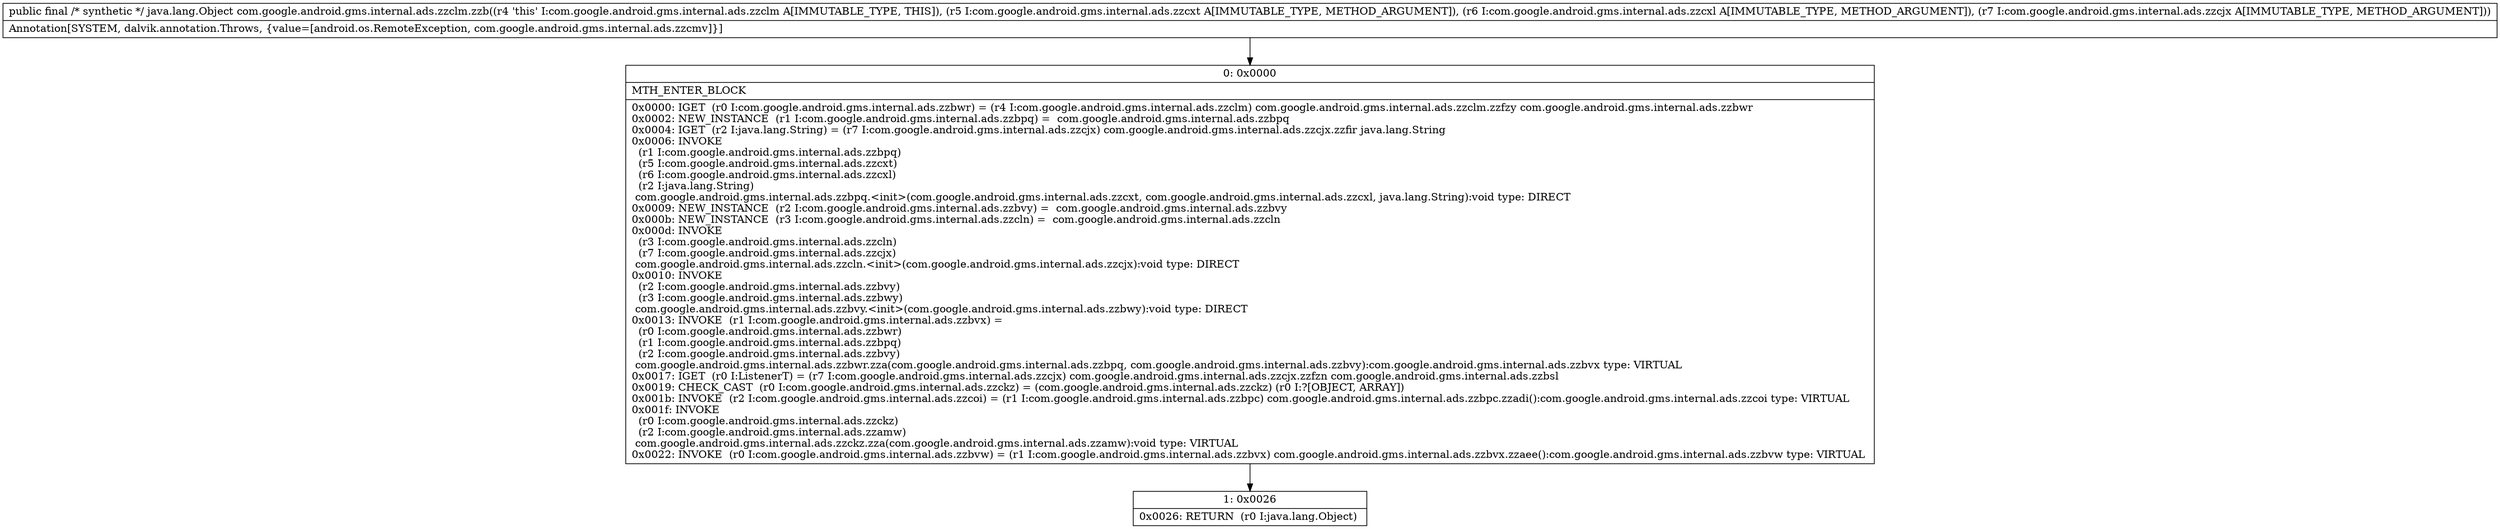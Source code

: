 digraph "CFG forcom.google.android.gms.internal.ads.zzclm.zzb(Lcom\/google\/android\/gms\/internal\/ads\/zzcxt;Lcom\/google\/android\/gms\/internal\/ads\/zzcxl;Lcom\/google\/android\/gms\/internal\/ads\/zzcjx;)Ljava\/lang\/Object;" {
Node_0 [shape=record,label="{0\:\ 0x0000|MTH_ENTER_BLOCK\l|0x0000: IGET  (r0 I:com.google.android.gms.internal.ads.zzbwr) = (r4 I:com.google.android.gms.internal.ads.zzclm) com.google.android.gms.internal.ads.zzclm.zzfzy com.google.android.gms.internal.ads.zzbwr \l0x0002: NEW_INSTANCE  (r1 I:com.google.android.gms.internal.ads.zzbpq) =  com.google.android.gms.internal.ads.zzbpq \l0x0004: IGET  (r2 I:java.lang.String) = (r7 I:com.google.android.gms.internal.ads.zzcjx) com.google.android.gms.internal.ads.zzcjx.zzfir java.lang.String \l0x0006: INVOKE  \l  (r1 I:com.google.android.gms.internal.ads.zzbpq)\l  (r5 I:com.google.android.gms.internal.ads.zzcxt)\l  (r6 I:com.google.android.gms.internal.ads.zzcxl)\l  (r2 I:java.lang.String)\l com.google.android.gms.internal.ads.zzbpq.\<init\>(com.google.android.gms.internal.ads.zzcxt, com.google.android.gms.internal.ads.zzcxl, java.lang.String):void type: DIRECT \l0x0009: NEW_INSTANCE  (r2 I:com.google.android.gms.internal.ads.zzbvy) =  com.google.android.gms.internal.ads.zzbvy \l0x000b: NEW_INSTANCE  (r3 I:com.google.android.gms.internal.ads.zzcln) =  com.google.android.gms.internal.ads.zzcln \l0x000d: INVOKE  \l  (r3 I:com.google.android.gms.internal.ads.zzcln)\l  (r7 I:com.google.android.gms.internal.ads.zzcjx)\l com.google.android.gms.internal.ads.zzcln.\<init\>(com.google.android.gms.internal.ads.zzcjx):void type: DIRECT \l0x0010: INVOKE  \l  (r2 I:com.google.android.gms.internal.ads.zzbvy)\l  (r3 I:com.google.android.gms.internal.ads.zzbwy)\l com.google.android.gms.internal.ads.zzbvy.\<init\>(com.google.android.gms.internal.ads.zzbwy):void type: DIRECT \l0x0013: INVOKE  (r1 I:com.google.android.gms.internal.ads.zzbvx) = \l  (r0 I:com.google.android.gms.internal.ads.zzbwr)\l  (r1 I:com.google.android.gms.internal.ads.zzbpq)\l  (r2 I:com.google.android.gms.internal.ads.zzbvy)\l com.google.android.gms.internal.ads.zzbwr.zza(com.google.android.gms.internal.ads.zzbpq, com.google.android.gms.internal.ads.zzbvy):com.google.android.gms.internal.ads.zzbvx type: VIRTUAL \l0x0017: IGET  (r0 I:ListenerT) = (r7 I:com.google.android.gms.internal.ads.zzcjx) com.google.android.gms.internal.ads.zzcjx.zzfzn com.google.android.gms.internal.ads.zzbsl \l0x0019: CHECK_CAST  (r0 I:com.google.android.gms.internal.ads.zzckz) = (com.google.android.gms.internal.ads.zzckz) (r0 I:?[OBJECT, ARRAY]) \l0x001b: INVOKE  (r2 I:com.google.android.gms.internal.ads.zzcoi) = (r1 I:com.google.android.gms.internal.ads.zzbpc) com.google.android.gms.internal.ads.zzbpc.zzadi():com.google.android.gms.internal.ads.zzcoi type: VIRTUAL \l0x001f: INVOKE  \l  (r0 I:com.google.android.gms.internal.ads.zzckz)\l  (r2 I:com.google.android.gms.internal.ads.zzamw)\l com.google.android.gms.internal.ads.zzckz.zza(com.google.android.gms.internal.ads.zzamw):void type: VIRTUAL \l0x0022: INVOKE  (r0 I:com.google.android.gms.internal.ads.zzbvw) = (r1 I:com.google.android.gms.internal.ads.zzbvx) com.google.android.gms.internal.ads.zzbvx.zzaee():com.google.android.gms.internal.ads.zzbvw type: VIRTUAL \l}"];
Node_1 [shape=record,label="{1\:\ 0x0026|0x0026: RETURN  (r0 I:java.lang.Object) \l}"];
MethodNode[shape=record,label="{public final \/* synthetic *\/ java.lang.Object com.google.android.gms.internal.ads.zzclm.zzb((r4 'this' I:com.google.android.gms.internal.ads.zzclm A[IMMUTABLE_TYPE, THIS]), (r5 I:com.google.android.gms.internal.ads.zzcxt A[IMMUTABLE_TYPE, METHOD_ARGUMENT]), (r6 I:com.google.android.gms.internal.ads.zzcxl A[IMMUTABLE_TYPE, METHOD_ARGUMENT]), (r7 I:com.google.android.gms.internal.ads.zzcjx A[IMMUTABLE_TYPE, METHOD_ARGUMENT]))  | Annotation[SYSTEM, dalvik.annotation.Throws, \{value=[android.os.RemoteException, com.google.android.gms.internal.ads.zzcmv]\}]\l}"];
MethodNode -> Node_0;
Node_0 -> Node_1;
}

